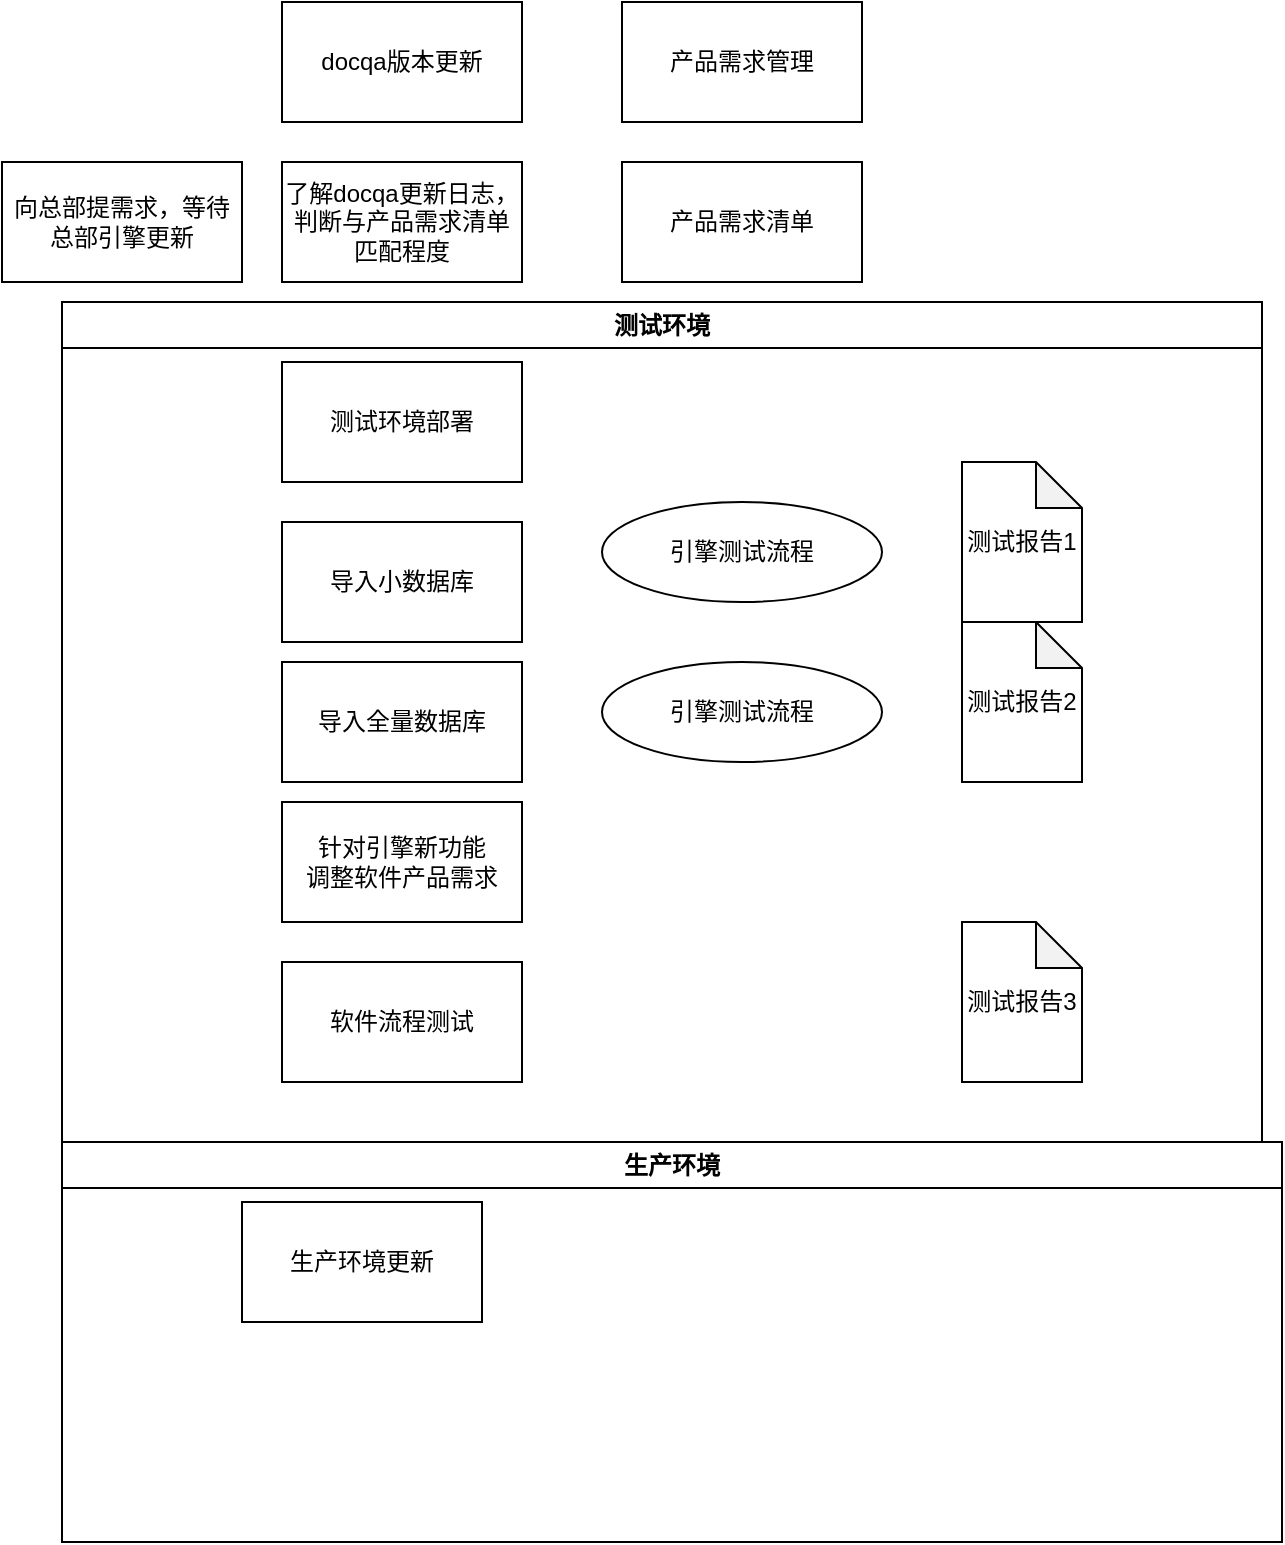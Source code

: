 <mxfile version="22.1.21" type="github">
  <diagram name="第 1 页" id="KXs0I0OgNEmKbvi-cdlG">
    <mxGraphModel dx="1050" dy="594" grid="1" gridSize="10" guides="1" tooltips="1" connect="1" arrows="1" fold="1" page="1" pageScale="1" pageWidth="827" pageHeight="1169" math="0" shadow="0">
      <root>
        <mxCell id="0" />
        <mxCell id="1" parent="0" />
        <mxCell id="P2CJ4STdLpY5fH7RgxUH-1" value="产品需求管理" style="rounded=0;whiteSpace=wrap;html=1;" vertex="1" parent="1">
          <mxGeometry x="340" y="210" width="120" height="60" as="geometry" />
        </mxCell>
        <mxCell id="P2CJ4STdLpY5fH7RgxUH-2" value="产品需求清单" style="rounded=0;whiteSpace=wrap;html=1;" vertex="1" parent="1">
          <mxGeometry x="340" y="290" width="120" height="60" as="geometry" />
        </mxCell>
        <mxCell id="P2CJ4STdLpY5fH7RgxUH-3" value="docqa版本更新" style="rounded=0;whiteSpace=wrap;html=1;" vertex="1" parent="1">
          <mxGeometry x="170" y="210" width="120" height="60" as="geometry" />
        </mxCell>
        <mxCell id="P2CJ4STdLpY5fH7RgxUH-4" value="了解docqa更新日志，判断与产品需求清单匹配程度" style="rounded=0;whiteSpace=wrap;html=1;" vertex="1" parent="1">
          <mxGeometry x="170" y="290" width="120" height="60" as="geometry" />
        </mxCell>
        <mxCell id="P2CJ4STdLpY5fH7RgxUH-7" value="向总部提需求，等待总部引擎更新" style="rounded=0;whiteSpace=wrap;html=1;" vertex="1" parent="1">
          <mxGeometry x="30" y="290" width="120" height="60" as="geometry" />
        </mxCell>
        <mxCell id="P2CJ4STdLpY5fH7RgxUH-21" value="测试环境" style="swimlane;whiteSpace=wrap;html=1;" vertex="1" parent="1">
          <mxGeometry x="60" y="360" width="600" height="420" as="geometry" />
        </mxCell>
        <mxCell id="P2CJ4STdLpY5fH7RgxUH-8" value="测试环境部署" style="rounded=0;whiteSpace=wrap;html=1;" vertex="1" parent="P2CJ4STdLpY5fH7RgxUH-21">
          <mxGeometry x="110" y="30" width="120" height="60" as="geometry" />
        </mxCell>
        <mxCell id="P2CJ4STdLpY5fH7RgxUH-10" value="引擎测试流程" style="ellipse;whiteSpace=wrap;html=1;" vertex="1" parent="P2CJ4STdLpY5fH7RgxUH-21">
          <mxGeometry x="270" y="100" width="140" height="50" as="geometry" />
        </mxCell>
        <mxCell id="P2CJ4STdLpY5fH7RgxUH-13" value="导入全量数据库" style="rounded=0;whiteSpace=wrap;html=1;" vertex="1" parent="P2CJ4STdLpY5fH7RgxUH-21">
          <mxGeometry x="110" y="180" width="120" height="60" as="geometry" />
        </mxCell>
        <mxCell id="P2CJ4STdLpY5fH7RgxUH-14" value="引擎测试流程" style="ellipse;whiteSpace=wrap;html=1;" vertex="1" parent="P2CJ4STdLpY5fH7RgxUH-21">
          <mxGeometry x="270" y="180" width="140" height="50" as="geometry" />
        </mxCell>
        <mxCell id="P2CJ4STdLpY5fH7RgxUH-16" value="测试报告2" style="shape=note;whiteSpace=wrap;html=1;backgroundOutline=1;darkOpacity=0.05;size=23;" vertex="1" parent="P2CJ4STdLpY5fH7RgxUH-21">
          <mxGeometry x="450" y="160" width="60" height="80" as="geometry" />
        </mxCell>
        <mxCell id="P2CJ4STdLpY5fH7RgxUH-17" value="针对引擎新功能&lt;br&gt;调整软件产品需求" style="rounded=0;whiteSpace=wrap;html=1;" vertex="1" parent="P2CJ4STdLpY5fH7RgxUH-21">
          <mxGeometry x="110" y="250" width="120" height="60" as="geometry" />
        </mxCell>
        <mxCell id="P2CJ4STdLpY5fH7RgxUH-18" value="软件流程测试" style="rounded=0;whiteSpace=wrap;html=1;" vertex="1" parent="P2CJ4STdLpY5fH7RgxUH-21">
          <mxGeometry x="110" y="330" width="120" height="60" as="geometry" />
        </mxCell>
        <mxCell id="P2CJ4STdLpY5fH7RgxUH-19" value="测试报告3" style="shape=note;whiteSpace=wrap;html=1;backgroundOutline=1;darkOpacity=0.05;size=23;" vertex="1" parent="P2CJ4STdLpY5fH7RgxUH-21">
          <mxGeometry x="450" y="310" width="60" height="80" as="geometry" />
        </mxCell>
        <mxCell id="P2CJ4STdLpY5fH7RgxUH-9" value="导入小数据库" style="rounded=0;whiteSpace=wrap;html=1;" vertex="1" parent="P2CJ4STdLpY5fH7RgxUH-21">
          <mxGeometry x="110" y="110" width="120" height="60" as="geometry" />
        </mxCell>
        <mxCell id="P2CJ4STdLpY5fH7RgxUH-12" value="测试报告1" style="shape=note;whiteSpace=wrap;html=1;backgroundOutline=1;darkOpacity=0.05;size=23;" vertex="1" parent="P2CJ4STdLpY5fH7RgxUH-21">
          <mxGeometry x="450" y="80" width="60" height="80" as="geometry" />
        </mxCell>
        <mxCell id="P2CJ4STdLpY5fH7RgxUH-26" value="生产环境" style="swimlane;whiteSpace=wrap;html=1;" vertex="1" parent="1">
          <mxGeometry x="60" y="780" width="610" height="200" as="geometry">
            <mxRectangle x="70" y="790" width="90" height="30" as="alternateBounds" />
          </mxGeometry>
        </mxCell>
        <mxCell id="P2CJ4STdLpY5fH7RgxUH-20" value="生产环境更新" style="rounded=0;whiteSpace=wrap;html=1;" vertex="1" parent="P2CJ4STdLpY5fH7RgxUH-26">
          <mxGeometry x="90" y="30" width="120" height="60" as="geometry" />
        </mxCell>
      </root>
    </mxGraphModel>
  </diagram>
</mxfile>
